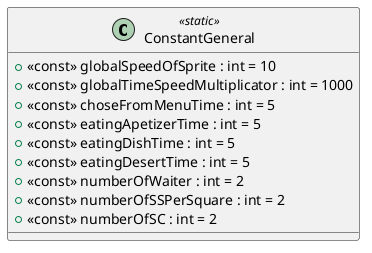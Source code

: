 @startuml
class ConstantGeneral <<static>> {
    + <<const>> globalSpeedOfSprite : int = 10
    + <<const>> globalTimeSpeedMultiplicator : int = 1000
    + <<const>> choseFromMenuTime : int = 5
    + <<const>> eatingApetizerTime : int = 5
    + <<const>> eatingDishTime : int = 5
    + <<const>> eatingDesertTime : int = 5
    + <<const>> numberOfWaiter : int = 2
    + <<const>> numberOfSSPerSquare : int = 2
    + <<const>> numberOfSC : int = 2
}
@enduml

